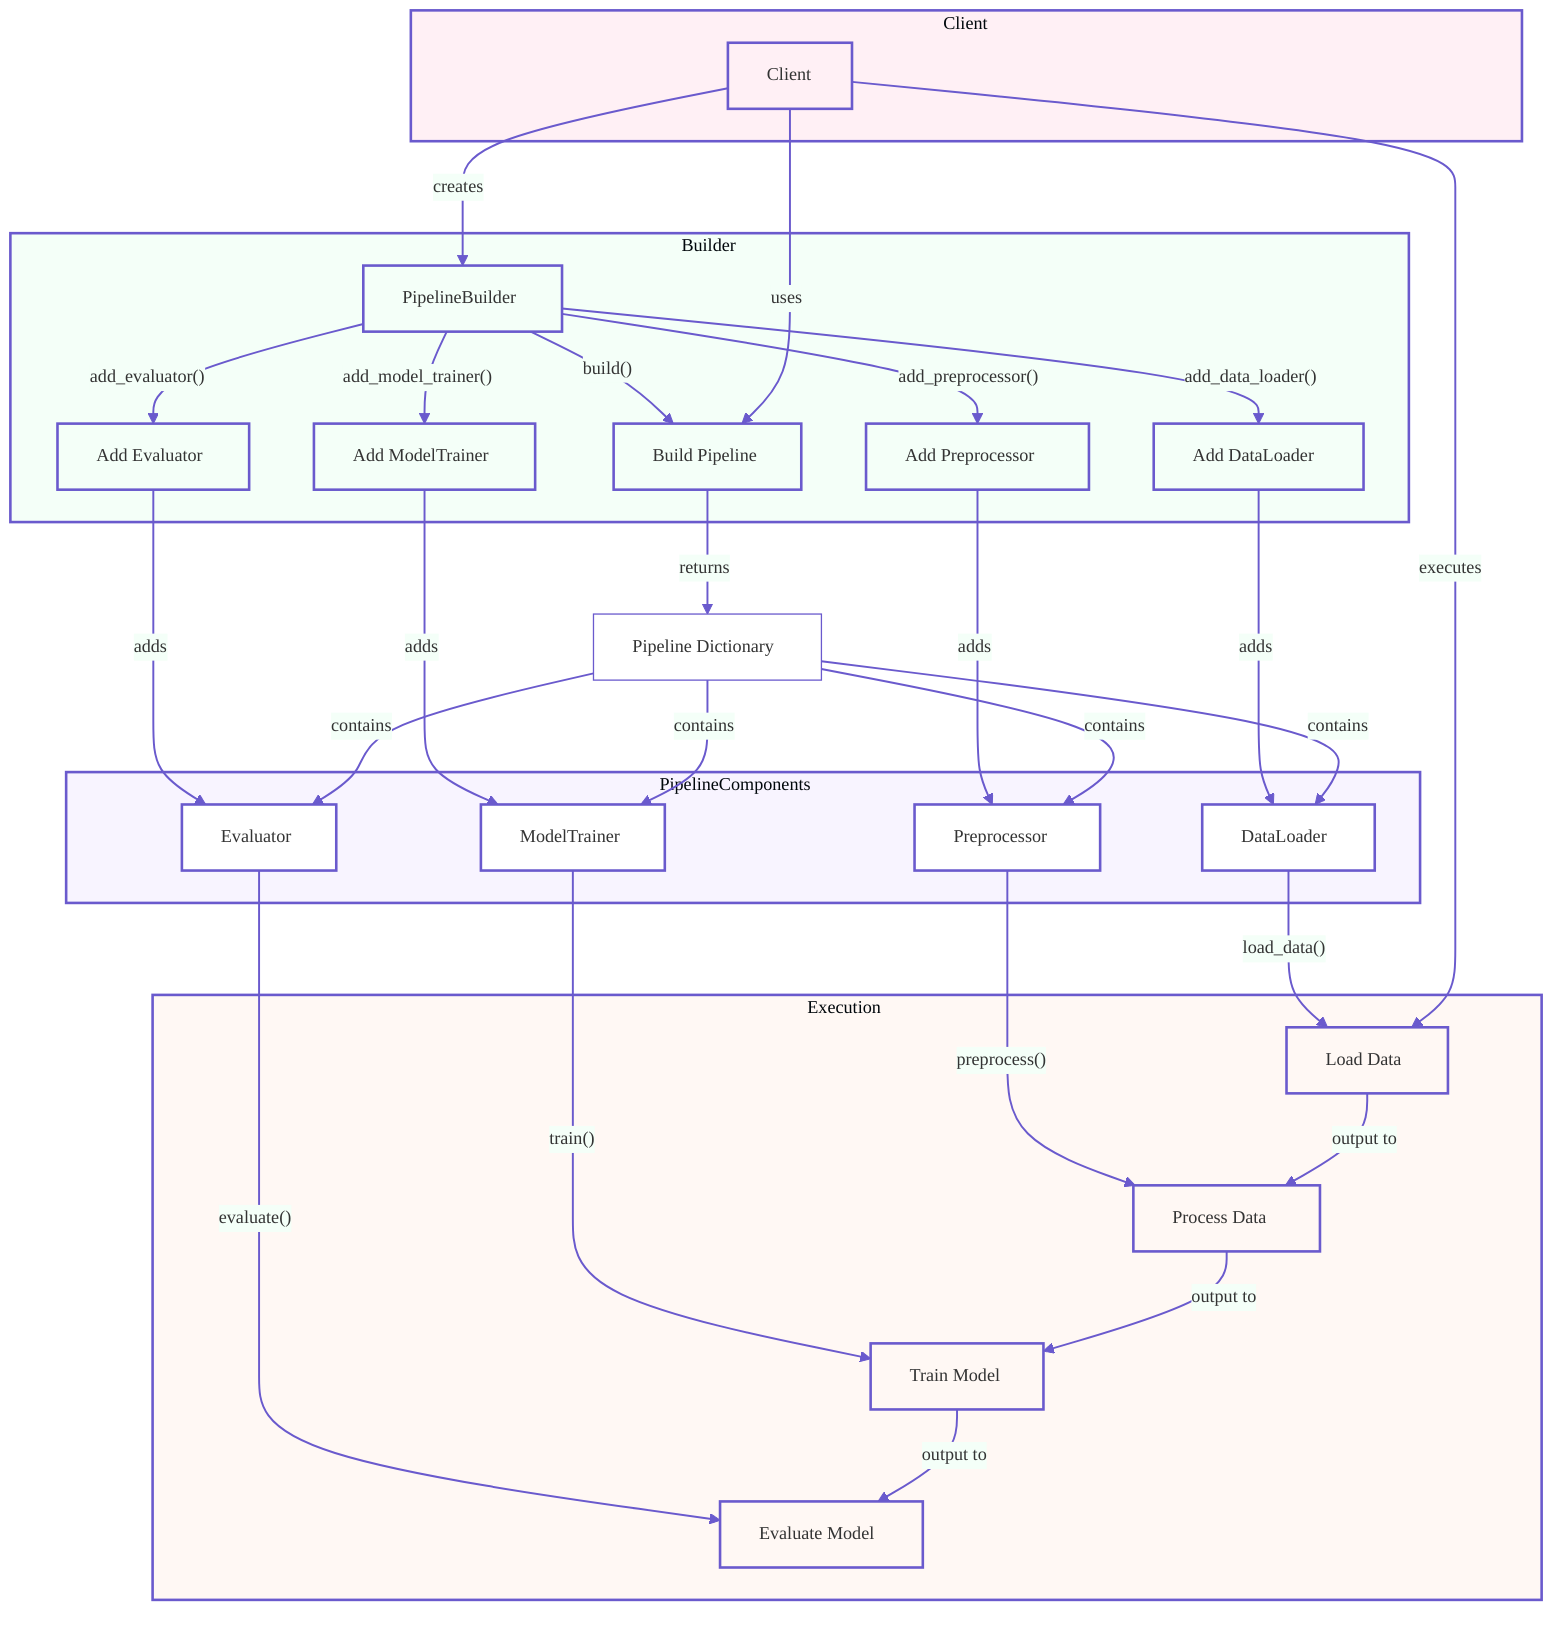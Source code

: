 %%{init: {'theme': 'base', 'themeVariables': { 
    'primaryColor': '#f8f4ff', 
    'secondaryColor': '#f4fff8', 
    'tertiaryColor': '#fff8f4', 
    'mainBkg': '#ffffff', 
    'nodeBorder': '#6a5acd', 
    'clusterBkg': '#fafafa', 
    'clusterBorder': '#6a5acd', 
    'lineColor': '#6a5acd', 
    'fontFamily': 'Helvetica, Arial, sans-serif', 
    'fontSize': '14px' 
}}}%%

flowchart TB
    subgraph PipelineComponents
        style PipelineComponents fill:#f8f4ff,stroke:#6a5acd,stroke-width:2px
        DL["DataLoader"]
        PP["Preprocessor"]
        MT["ModelTrainer"]
        EV["Evaluator"]
    end

    subgraph Builder
        style Builder fill:#f4fff8,stroke:#6a5acd,stroke-width:2px
        PB["PipelineBuilder"]
        PB -->|"add_data_loader()"| ADL["Add DataLoader"]
        PB -->|"add_preprocessor()"| APP["Add Preprocessor"]
        PB -->|"add_model_trainer()"| AMT["Add ModelTrainer"]
        PB -->|"add_evaluator()"| AEV["Add Evaluator"]
        PB -->|"build()"| BP["Build Pipeline"]
    end

    subgraph Execution
        style Execution fill:#fff8f4,stroke:#6a5acd,stroke-width:2px
        DL -->|"load_data()"| LD["Load Data"]
        PP -->|"preprocess()"| PD["Process Data"]
        MT -->|"train()"| TM["Train Model"]
        EV -->|"evaluate()"| EM["Evaluate Model"]
    end

    subgraph Client
        style Client fill:#fff0f5,stroke:#6a5acd,stroke-width:2px
        CL["Client"]
        CL -->|"creates"| PB
        CL -->|"uses"| BP
    end

    ADL -->|"adds"| DL
    APP -->|"adds"| PP
    AMT -->|"adds"| MT
    AEV -->|"adds"| EV

    BP -->|"returns"| Pipeline["Pipeline Dictionary"]
    Pipeline -->|"contains"| DL
    Pipeline -->|"contains"| PP
    Pipeline -->|"contains"| MT
    Pipeline -->|"contains"| EV

    CL -->|"executes"| LD
    LD -->|"output to"| PD
    PD -->|"output to"| TM
    TM -->|"output to"| EM

    classDef component fill:#ffffff,stroke:#6a5acd,stroke-width:2px
    classDef builder fill:#f4fff8,stroke:#6a5acd,stroke-width:2px
    classDef execution fill:#fff8f4,stroke:#6a5acd,stroke-width:2px
    classDef client fill:#fff0f5,stroke:#6a5acd,stroke-width:2px

    class DL,PP,MT,EV component
    class PB,ADL,APP,AMT,AEV,BP builder
    class LD,PD,TM,EM execution
    class CL client

    linkStyle default stroke:#6a5acd,stroke-width:1.5px